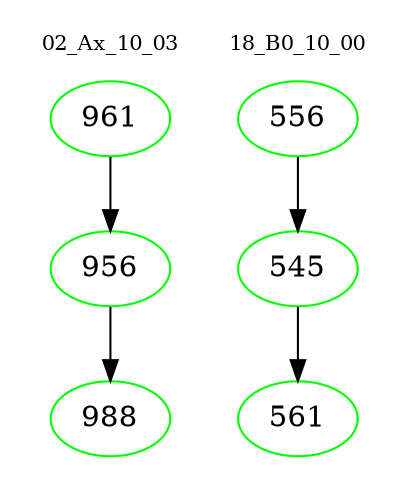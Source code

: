 digraph{
subgraph cluster_0 {
color = white
label = "02_Ax_10_03";
fontsize=10;
T0_961 [label="961", color="green"]
T0_961 -> T0_956 [color="black"]
T0_956 [label="956", color="green"]
T0_956 -> T0_988 [color="black"]
T0_988 [label="988", color="green"]
}
subgraph cluster_1 {
color = white
label = "18_B0_10_00";
fontsize=10;
T1_556 [label="556", color="green"]
T1_556 -> T1_545 [color="black"]
T1_545 [label="545", color="green"]
T1_545 -> T1_561 [color="black"]
T1_561 [label="561", color="green"]
}
}

